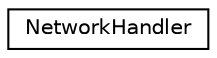 digraph "Graphical Class Hierarchy"
{
  edge [fontname="Helvetica",fontsize="10",labelfontname="Helvetica",labelfontsize="10"];
  node [fontname="Helvetica",fontsize="10",shape=record];
  rankdir="LR";
  Node0 [label="NetworkHandler",height=0.2,width=0.4,color="black", fillcolor="white", style="filled",URL="$classNetworkHandler.html",tooltip="Class that handles all network communication. "];
}

